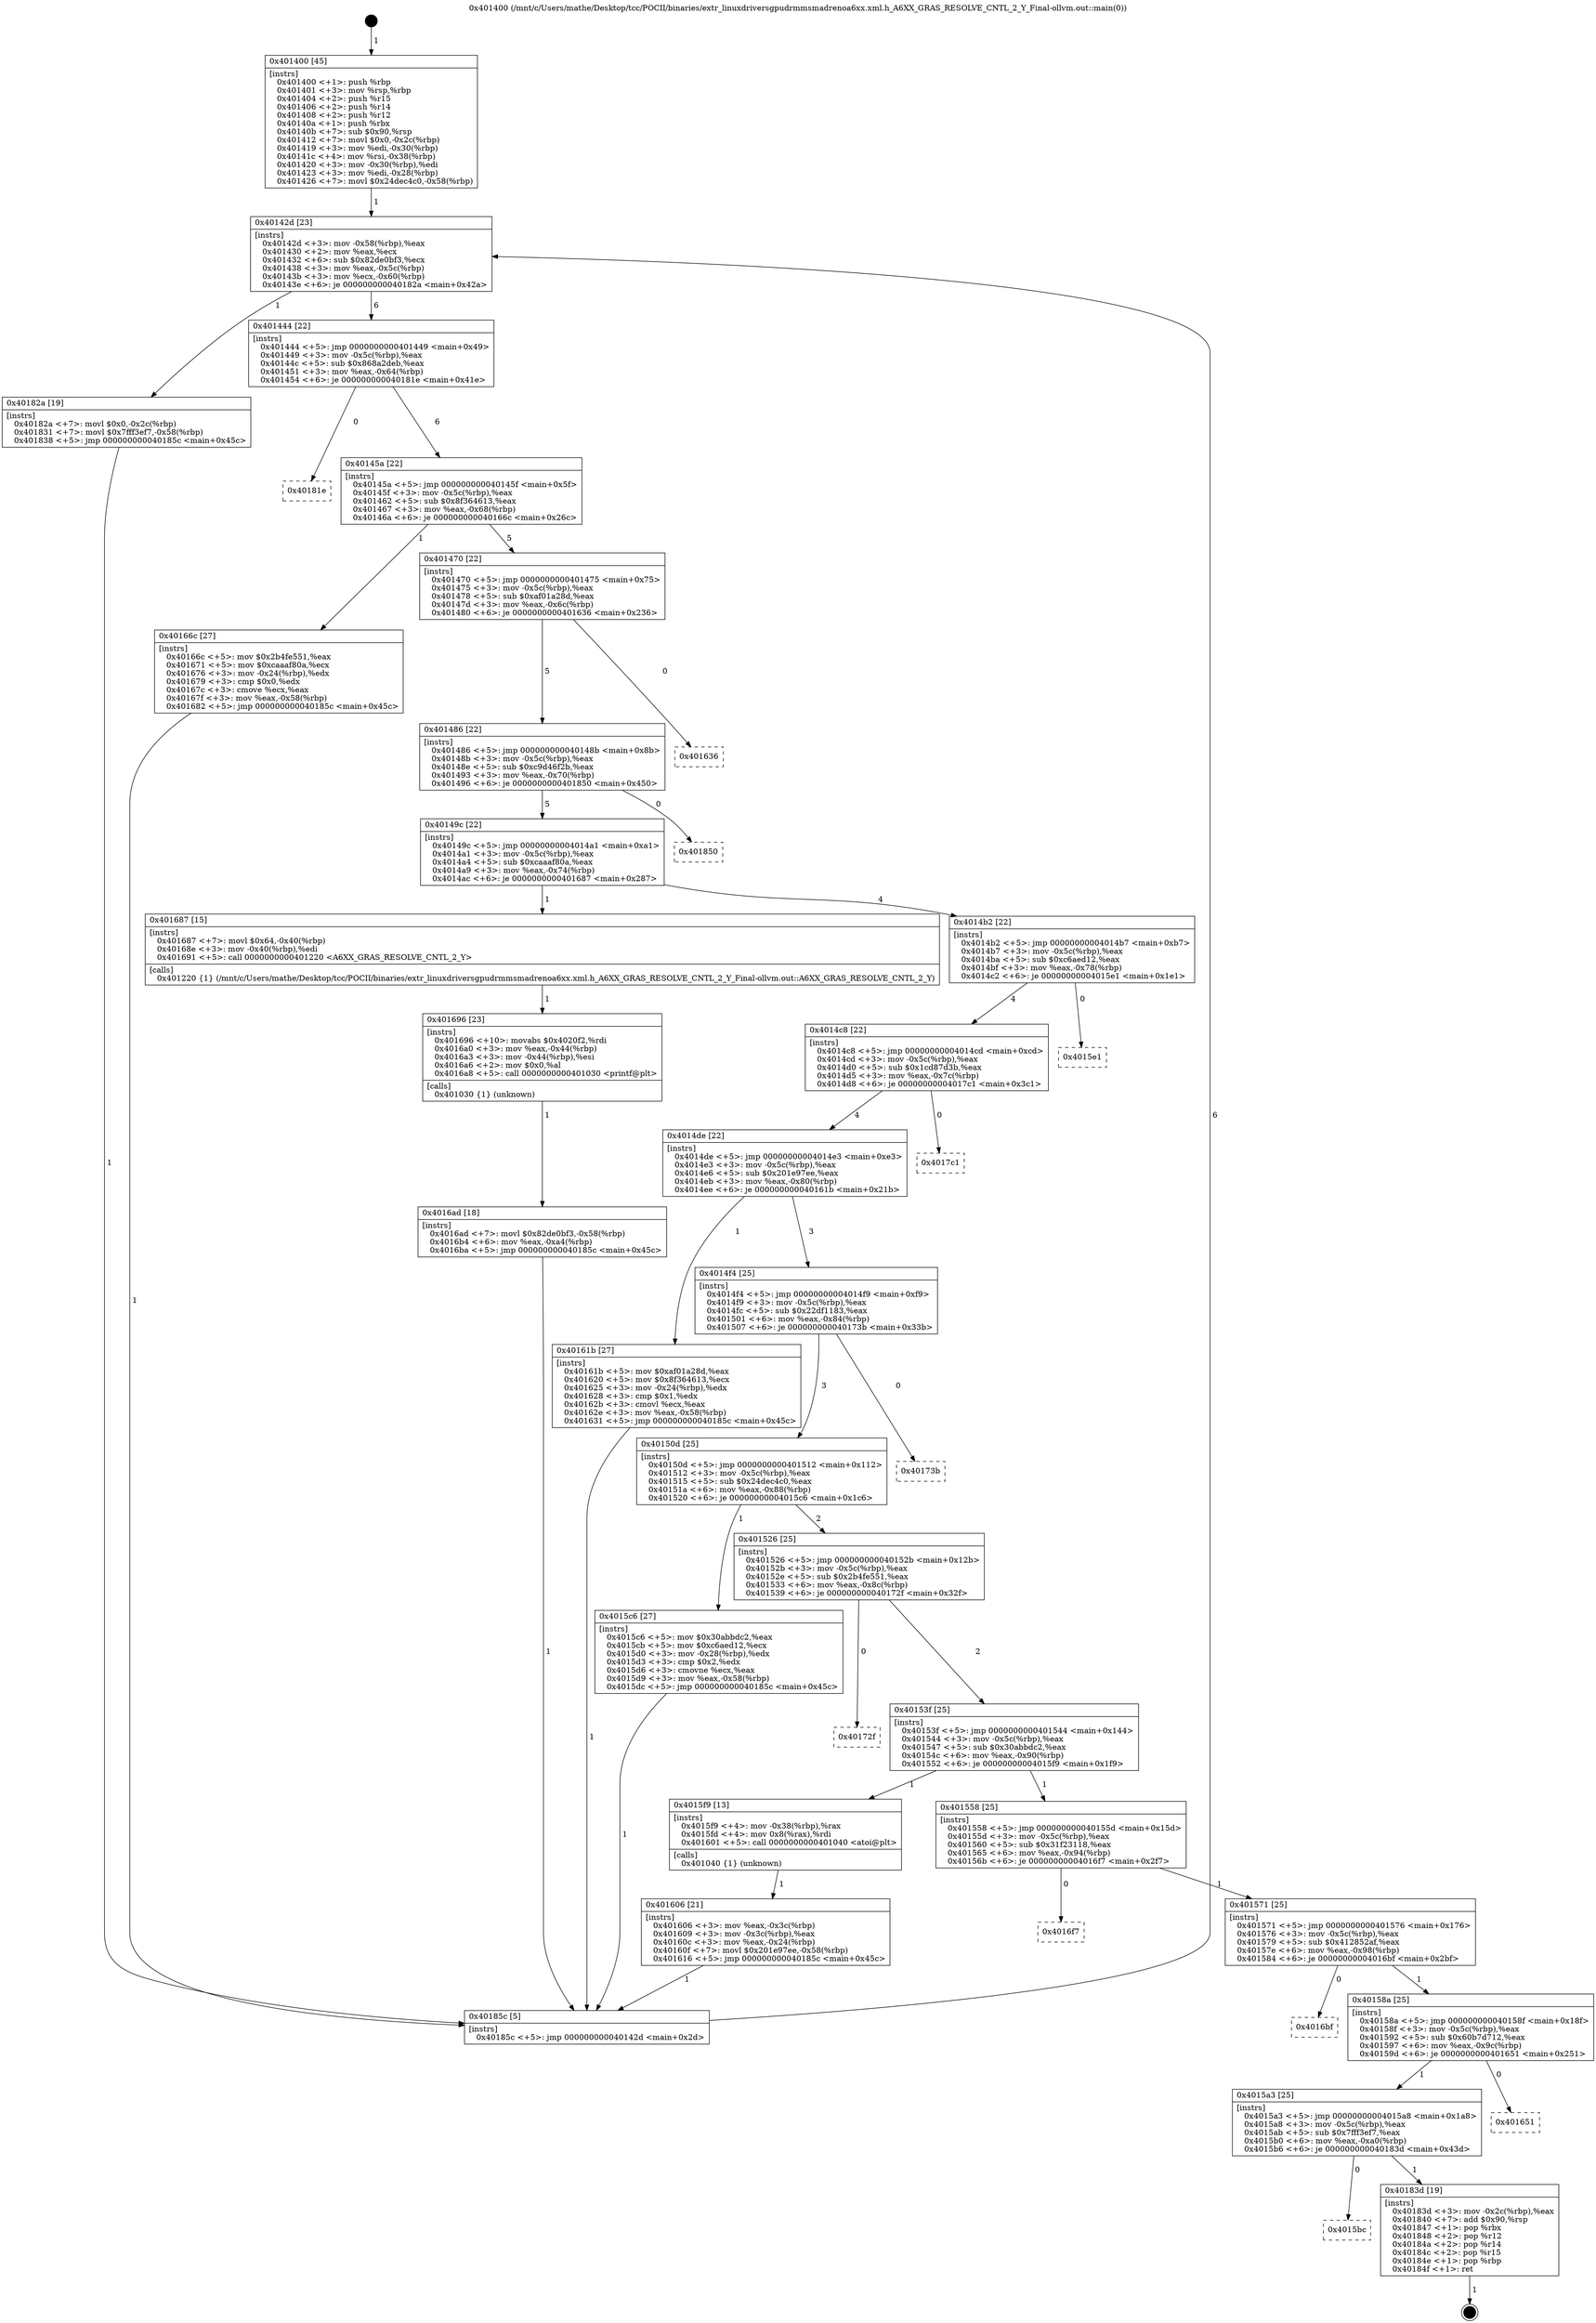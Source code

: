 digraph "0x401400" {
  label = "0x401400 (/mnt/c/Users/mathe/Desktop/tcc/POCII/binaries/extr_linuxdriversgpudrmmsmadrenoa6xx.xml.h_A6XX_GRAS_RESOLVE_CNTL_2_Y_Final-ollvm.out::main(0))"
  labelloc = "t"
  node[shape=record]

  Entry [label="",width=0.3,height=0.3,shape=circle,fillcolor=black,style=filled]
  "0x40142d" [label="{
     0x40142d [23]\l
     | [instrs]\l
     &nbsp;&nbsp;0x40142d \<+3\>: mov -0x58(%rbp),%eax\l
     &nbsp;&nbsp;0x401430 \<+2\>: mov %eax,%ecx\l
     &nbsp;&nbsp;0x401432 \<+6\>: sub $0x82de0bf3,%ecx\l
     &nbsp;&nbsp;0x401438 \<+3\>: mov %eax,-0x5c(%rbp)\l
     &nbsp;&nbsp;0x40143b \<+3\>: mov %ecx,-0x60(%rbp)\l
     &nbsp;&nbsp;0x40143e \<+6\>: je 000000000040182a \<main+0x42a\>\l
  }"]
  "0x40182a" [label="{
     0x40182a [19]\l
     | [instrs]\l
     &nbsp;&nbsp;0x40182a \<+7\>: movl $0x0,-0x2c(%rbp)\l
     &nbsp;&nbsp;0x401831 \<+7\>: movl $0x7fff3ef7,-0x58(%rbp)\l
     &nbsp;&nbsp;0x401838 \<+5\>: jmp 000000000040185c \<main+0x45c\>\l
  }"]
  "0x401444" [label="{
     0x401444 [22]\l
     | [instrs]\l
     &nbsp;&nbsp;0x401444 \<+5\>: jmp 0000000000401449 \<main+0x49\>\l
     &nbsp;&nbsp;0x401449 \<+3\>: mov -0x5c(%rbp),%eax\l
     &nbsp;&nbsp;0x40144c \<+5\>: sub $0x868a2deb,%eax\l
     &nbsp;&nbsp;0x401451 \<+3\>: mov %eax,-0x64(%rbp)\l
     &nbsp;&nbsp;0x401454 \<+6\>: je 000000000040181e \<main+0x41e\>\l
  }"]
  Exit [label="",width=0.3,height=0.3,shape=circle,fillcolor=black,style=filled,peripheries=2]
  "0x40181e" [label="{
     0x40181e\l
  }", style=dashed]
  "0x40145a" [label="{
     0x40145a [22]\l
     | [instrs]\l
     &nbsp;&nbsp;0x40145a \<+5\>: jmp 000000000040145f \<main+0x5f\>\l
     &nbsp;&nbsp;0x40145f \<+3\>: mov -0x5c(%rbp),%eax\l
     &nbsp;&nbsp;0x401462 \<+5\>: sub $0x8f364613,%eax\l
     &nbsp;&nbsp;0x401467 \<+3\>: mov %eax,-0x68(%rbp)\l
     &nbsp;&nbsp;0x40146a \<+6\>: je 000000000040166c \<main+0x26c\>\l
  }"]
  "0x4015bc" [label="{
     0x4015bc\l
  }", style=dashed]
  "0x40166c" [label="{
     0x40166c [27]\l
     | [instrs]\l
     &nbsp;&nbsp;0x40166c \<+5\>: mov $0x2b4fe551,%eax\l
     &nbsp;&nbsp;0x401671 \<+5\>: mov $0xcaaaf80a,%ecx\l
     &nbsp;&nbsp;0x401676 \<+3\>: mov -0x24(%rbp),%edx\l
     &nbsp;&nbsp;0x401679 \<+3\>: cmp $0x0,%edx\l
     &nbsp;&nbsp;0x40167c \<+3\>: cmove %ecx,%eax\l
     &nbsp;&nbsp;0x40167f \<+3\>: mov %eax,-0x58(%rbp)\l
     &nbsp;&nbsp;0x401682 \<+5\>: jmp 000000000040185c \<main+0x45c\>\l
  }"]
  "0x401470" [label="{
     0x401470 [22]\l
     | [instrs]\l
     &nbsp;&nbsp;0x401470 \<+5\>: jmp 0000000000401475 \<main+0x75\>\l
     &nbsp;&nbsp;0x401475 \<+3\>: mov -0x5c(%rbp),%eax\l
     &nbsp;&nbsp;0x401478 \<+5\>: sub $0xaf01a28d,%eax\l
     &nbsp;&nbsp;0x40147d \<+3\>: mov %eax,-0x6c(%rbp)\l
     &nbsp;&nbsp;0x401480 \<+6\>: je 0000000000401636 \<main+0x236\>\l
  }"]
  "0x40183d" [label="{
     0x40183d [19]\l
     | [instrs]\l
     &nbsp;&nbsp;0x40183d \<+3\>: mov -0x2c(%rbp),%eax\l
     &nbsp;&nbsp;0x401840 \<+7\>: add $0x90,%rsp\l
     &nbsp;&nbsp;0x401847 \<+1\>: pop %rbx\l
     &nbsp;&nbsp;0x401848 \<+2\>: pop %r12\l
     &nbsp;&nbsp;0x40184a \<+2\>: pop %r14\l
     &nbsp;&nbsp;0x40184c \<+2\>: pop %r15\l
     &nbsp;&nbsp;0x40184e \<+1\>: pop %rbp\l
     &nbsp;&nbsp;0x40184f \<+1\>: ret\l
  }"]
  "0x401636" [label="{
     0x401636\l
  }", style=dashed]
  "0x401486" [label="{
     0x401486 [22]\l
     | [instrs]\l
     &nbsp;&nbsp;0x401486 \<+5\>: jmp 000000000040148b \<main+0x8b\>\l
     &nbsp;&nbsp;0x40148b \<+3\>: mov -0x5c(%rbp),%eax\l
     &nbsp;&nbsp;0x40148e \<+5\>: sub $0xc9d46f2b,%eax\l
     &nbsp;&nbsp;0x401493 \<+3\>: mov %eax,-0x70(%rbp)\l
     &nbsp;&nbsp;0x401496 \<+6\>: je 0000000000401850 \<main+0x450\>\l
  }"]
  "0x4015a3" [label="{
     0x4015a3 [25]\l
     | [instrs]\l
     &nbsp;&nbsp;0x4015a3 \<+5\>: jmp 00000000004015a8 \<main+0x1a8\>\l
     &nbsp;&nbsp;0x4015a8 \<+3\>: mov -0x5c(%rbp),%eax\l
     &nbsp;&nbsp;0x4015ab \<+5\>: sub $0x7fff3ef7,%eax\l
     &nbsp;&nbsp;0x4015b0 \<+6\>: mov %eax,-0xa0(%rbp)\l
     &nbsp;&nbsp;0x4015b6 \<+6\>: je 000000000040183d \<main+0x43d\>\l
  }"]
  "0x401850" [label="{
     0x401850\l
  }", style=dashed]
  "0x40149c" [label="{
     0x40149c [22]\l
     | [instrs]\l
     &nbsp;&nbsp;0x40149c \<+5\>: jmp 00000000004014a1 \<main+0xa1\>\l
     &nbsp;&nbsp;0x4014a1 \<+3\>: mov -0x5c(%rbp),%eax\l
     &nbsp;&nbsp;0x4014a4 \<+5\>: sub $0xcaaaf80a,%eax\l
     &nbsp;&nbsp;0x4014a9 \<+3\>: mov %eax,-0x74(%rbp)\l
     &nbsp;&nbsp;0x4014ac \<+6\>: je 0000000000401687 \<main+0x287\>\l
  }"]
  "0x401651" [label="{
     0x401651\l
  }", style=dashed]
  "0x401687" [label="{
     0x401687 [15]\l
     | [instrs]\l
     &nbsp;&nbsp;0x401687 \<+7\>: movl $0x64,-0x40(%rbp)\l
     &nbsp;&nbsp;0x40168e \<+3\>: mov -0x40(%rbp),%edi\l
     &nbsp;&nbsp;0x401691 \<+5\>: call 0000000000401220 \<A6XX_GRAS_RESOLVE_CNTL_2_Y\>\l
     | [calls]\l
     &nbsp;&nbsp;0x401220 \{1\} (/mnt/c/Users/mathe/Desktop/tcc/POCII/binaries/extr_linuxdriversgpudrmmsmadrenoa6xx.xml.h_A6XX_GRAS_RESOLVE_CNTL_2_Y_Final-ollvm.out::A6XX_GRAS_RESOLVE_CNTL_2_Y)\l
  }"]
  "0x4014b2" [label="{
     0x4014b2 [22]\l
     | [instrs]\l
     &nbsp;&nbsp;0x4014b2 \<+5\>: jmp 00000000004014b7 \<main+0xb7\>\l
     &nbsp;&nbsp;0x4014b7 \<+3\>: mov -0x5c(%rbp),%eax\l
     &nbsp;&nbsp;0x4014ba \<+5\>: sub $0xc6aed12,%eax\l
     &nbsp;&nbsp;0x4014bf \<+3\>: mov %eax,-0x78(%rbp)\l
     &nbsp;&nbsp;0x4014c2 \<+6\>: je 00000000004015e1 \<main+0x1e1\>\l
  }"]
  "0x40158a" [label="{
     0x40158a [25]\l
     | [instrs]\l
     &nbsp;&nbsp;0x40158a \<+5\>: jmp 000000000040158f \<main+0x18f\>\l
     &nbsp;&nbsp;0x40158f \<+3\>: mov -0x5c(%rbp),%eax\l
     &nbsp;&nbsp;0x401592 \<+5\>: sub $0x60b7d712,%eax\l
     &nbsp;&nbsp;0x401597 \<+6\>: mov %eax,-0x9c(%rbp)\l
     &nbsp;&nbsp;0x40159d \<+6\>: je 0000000000401651 \<main+0x251\>\l
  }"]
  "0x4015e1" [label="{
     0x4015e1\l
  }", style=dashed]
  "0x4014c8" [label="{
     0x4014c8 [22]\l
     | [instrs]\l
     &nbsp;&nbsp;0x4014c8 \<+5\>: jmp 00000000004014cd \<main+0xcd\>\l
     &nbsp;&nbsp;0x4014cd \<+3\>: mov -0x5c(%rbp),%eax\l
     &nbsp;&nbsp;0x4014d0 \<+5\>: sub $0x1cd87d3b,%eax\l
     &nbsp;&nbsp;0x4014d5 \<+3\>: mov %eax,-0x7c(%rbp)\l
     &nbsp;&nbsp;0x4014d8 \<+6\>: je 00000000004017c1 \<main+0x3c1\>\l
  }"]
  "0x4016bf" [label="{
     0x4016bf\l
  }", style=dashed]
  "0x4017c1" [label="{
     0x4017c1\l
  }", style=dashed]
  "0x4014de" [label="{
     0x4014de [22]\l
     | [instrs]\l
     &nbsp;&nbsp;0x4014de \<+5\>: jmp 00000000004014e3 \<main+0xe3\>\l
     &nbsp;&nbsp;0x4014e3 \<+3\>: mov -0x5c(%rbp),%eax\l
     &nbsp;&nbsp;0x4014e6 \<+5\>: sub $0x201e97ee,%eax\l
     &nbsp;&nbsp;0x4014eb \<+3\>: mov %eax,-0x80(%rbp)\l
     &nbsp;&nbsp;0x4014ee \<+6\>: je 000000000040161b \<main+0x21b\>\l
  }"]
  "0x401571" [label="{
     0x401571 [25]\l
     | [instrs]\l
     &nbsp;&nbsp;0x401571 \<+5\>: jmp 0000000000401576 \<main+0x176\>\l
     &nbsp;&nbsp;0x401576 \<+3\>: mov -0x5c(%rbp),%eax\l
     &nbsp;&nbsp;0x401579 \<+5\>: sub $0x412852af,%eax\l
     &nbsp;&nbsp;0x40157e \<+6\>: mov %eax,-0x98(%rbp)\l
     &nbsp;&nbsp;0x401584 \<+6\>: je 00000000004016bf \<main+0x2bf\>\l
  }"]
  "0x40161b" [label="{
     0x40161b [27]\l
     | [instrs]\l
     &nbsp;&nbsp;0x40161b \<+5\>: mov $0xaf01a28d,%eax\l
     &nbsp;&nbsp;0x401620 \<+5\>: mov $0x8f364613,%ecx\l
     &nbsp;&nbsp;0x401625 \<+3\>: mov -0x24(%rbp),%edx\l
     &nbsp;&nbsp;0x401628 \<+3\>: cmp $0x1,%edx\l
     &nbsp;&nbsp;0x40162b \<+3\>: cmovl %ecx,%eax\l
     &nbsp;&nbsp;0x40162e \<+3\>: mov %eax,-0x58(%rbp)\l
     &nbsp;&nbsp;0x401631 \<+5\>: jmp 000000000040185c \<main+0x45c\>\l
  }"]
  "0x4014f4" [label="{
     0x4014f4 [25]\l
     | [instrs]\l
     &nbsp;&nbsp;0x4014f4 \<+5\>: jmp 00000000004014f9 \<main+0xf9\>\l
     &nbsp;&nbsp;0x4014f9 \<+3\>: mov -0x5c(%rbp),%eax\l
     &nbsp;&nbsp;0x4014fc \<+5\>: sub $0x22df1183,%eax\l
     &nbsp;&nbsp;0x401501 \<+6\>: mov %eax,-0x84(%rbp)\l
     &nbsp;&nbsp;0x401507 \<+6\>: je 000000000040173b \<main+0x33b\>\l
  }"]
  "0x4016f7" [label="{
     0x4016f7\l
  }", style=dashed]
  "0x40173b" [label="{
     0x40173b\l
  }", style=dashed]
  "0x40150d" [label="{
     0x40150d [25]\l
     | [instrs]\l
     &nbsp;&nbsp;0x40150d \<+5\>: jmp 0000000000401512 \<main+0x112\>\l
     &nbsp;&nbsp;0x401512 \<+3\>: mov -0x5c(%rbp),%eax\l
     &nbsp;&nbsp;0x401515 \<+5\>: sub $0x24dec4c0,%eax\l
     &nbsp;&nbsp;0x40151a \<+6\>: mov %eax,-0x88(%rbp)\l
     &nbsp;&nbsp;0x401520 \<+6\>: je 00000000004015c6 \<main+0x1c6\>\l
  }"]
  "0x4016ad" [label="{
     0x4016ad [18]\l
     | [instrs]\l
     &nbsp;&nbsp;0x4016ad \<+7\>: movl $0x82de0bf3,-0x58(%rbp)\l
     &nbsp;&nbsp;0x4016b4 \<+6\>: mov %eax,-0xa4(%rbp)\l
     &nbsp;&nbsp;0x4016ba \<+5\>: jmp 000000000040185c \<main+0x45c\>\l
  }"]
  "0x4015c6" [label="{
     0x4015c6 [27]\l
     | [instrs]\l
     &nbsp;&nbsp;0x4015c6 \<+5\>: mov $0x30abbdc2,%eax\l
     &nbsp;&nbsp;0x4015cb \<+5\>: mov $0xc6aed12,%ecx\l
     &nbsp;&nbsp;0x4015d0 \<+3\>: mov -0x28(%rbp),%edx\l
     &nbsp;&nbsp;0x4015d3 \<+3\>: cmp $0x2,%edx\l
     &nbsp;&nbsp;0x4015d6 \<+3\>: cmovne %ecx,%eax\l
     &nbsp;&nbsp;0x4015d9 \<+3\>: mov %eax,-0x58(%rbp)\l
     &nbsp;&nbsp;0x4015dc \<+5\>: jmp 000000000040185c \<main+0x45c\>\l
  }"]
  "0x401526" [label="{
     0x401526 [25]\l
     | [instrs]\l
     &nbsp;&nbsp;0x401526 \<+5\>: jmp 000000000040152b \<main+0x12b\>\l
     &nbsp;&nbsp;0x40152b \<+3\>: mov -0x5c(%rbp),%eax\l
     &nbsp;&nbsp;0x40152e \<+5\>: sub $0x2b4fe551,%eax\l
     &nbsp;&nbsp;0x401533 \<+6\>: mov %eax,-0x8c(%rbp)\l
     &nbsp;&nbsp;0x401539 \<+6\>: je 000000000040172f \<main+0x32f\>\l
  }"]
  "0x40185c" [label="{
     0x40185c [5]\l
     | [instrs]\l
     &nbsp;&nbsp;0x40185c \<+5\>: jmp 000000000040142d \<main+0x2d\>\l
  }"]
  "0x401400" [label="{
     0x401400 [45]\l
     | [instrs]\l
     &nbsp;&nbsp;0x401400 \<+1\>: push %rbp\l
     &nbsp;&nbsp;0x401401 \<+3\>: mov %rsp,%rbp\l
     &nbsp;&nbsp;0x401404 \<+2\>: push %r15\l
     &nbsp;&nbsp;0x401406 \<+2\>: push %r14\l
     &nbsp;&nbsp;0x401408 \<+2\>: push %r12\l
     &nbsp;&nbsp;0x40140a \<+1\>: push %rbx\l
     &nbsp;&nbsp;0x40140b \<+7\>: sub $0x90,%rsp\l
     &nbsp;&nbsp;0x401412 \<+7\>: movl $0x0,-0x2c(%rbp)\l
     &nbsp;&nbsp;0x401419 \<+3\>: mov %edi,-0x30(%rbp)\l
     &nbsp;&nbsp;0x40141c \<+4\>: mov %rsi,-0x38(%rbp)\l
     &nbsp;&nbsp;0x401420 \<+3\>: mov -0x30(%rbp),%edi\l
     &nbsp;&nbsp;0x401423 \<+3\>: mov %edi,-0x28(%rbp)\l
     &nbsp;&nbsp;0x401426 \<+7\>: movl $0x24dec4c0,-0x58(%rbp)\l
  }"]
  "0x401696" [label="{
     0x401696 [23]\l
     | [instrs]\l
     &nbsp;&nbsp;0x401696 \<+10\>: movabs $0x4020f2,%rdi\l
     &nbsp;&nbsp;0x4016a0 \<+3\>: mov %eax,-0x44(%rbp)\l
     &nbsp;&nbsp;0x4016a3 \<+3\>: mov -0x44(%rbp),%esi\l
     &nbsp;&nbsp;0x4016a6 \<+2\>: mov $0x0,%al\l
     &nbsp;&nbsp;0x4016a8 \<+5\>: call 0000000000401030 \<printf@plt\>\l
     | [calls]\l
     &nbsp;&nbsp;0x401030 \{1\} (unknown)\l
  }"]
  "0x40172f" [label="{
     0x40172f\l
  }", style=dashed]
  "0x40153f" [label="{
     0x40153f [25]\l
     | [instrs]\l
     &nbsp;&nbsp;0x40153f \<+5\>: jmp 0000000000401544 \<main+0x144\>\l
     &nbsp;&nbsp;0x401544 \<+3\>: mov -0x5c(%rbp),%eax\l
     &nbsp;&nbsp;0x401547 \<+5\>: sub $0x30abbdc2,%eax\l
     &nbsp;&nbsp;0x40154c \<+6\>: mov %eax,-0x90(%rbp)\l
     &nbsp;&nbsp;0x401552 \<+6\>: je 00000000004015f9 \<main+0x1f9\>\l
  }"]
  "0x401606" [label="{
     0x401606 [21]\l
     | [instrs]\l
     &nbsp;&nbsp;0x401606 \<+3\>: mov %eax,-0x3c(%rbp)\l
     &nbsp;&nbsp;0x401609 \<+3\>: mov -0x3c(%rbp),%eax\l
     &nbsp;&nbsp;0x40160c \<+3\>: mov %eax,-0x24(%rbp)\l
     &nbsp;&nbsp;0x40160f \<+7\>: movl $0x201e97ee,-0x58(%rbp)\l
     &nbsp;&nbsp;0x401616 \<+5\>: jmp 000000000040185c \<main+0x45c\>\l
  }"]
  "0x4015f9" [label="{
     0x4015f9 [13]\l
     | [instrs]\l
     &nbsp;&nbsp;0x4015f9 \<+4\>: mov -0x38(%rbp),%rax\l
     &nbsp;&nbsp;0x4015fd \<+4\>: mov 0x8(%rax),%rdi\l
     &nbsp;&nbsp;0x401601 \<+5\>: call 0000000000401040 \<atoi@plt\>\l
     | [calls]\l
     &nbsp;&nbsp;0x401040 \{1\} (unknown)\l
  }"]
  "0x401558" [label="{
     0x401558 [25]\l
     | [instrs]\l
     &nbsp;&nbsp;0x401558 \<+5\>: jmp 000000000040155d \<main+0x15d\>\l
     &nbsp;&nbsp;0x40155d \<+3\>: mov -0x5c(%rbp),%eax\l
     &nbsp;&nbsp;0x401560 \<+5\>: sub $0x31f23118,%eax\l
     &nbsp;&nbsp;0x401565 \<+6\>: mov %eax,-0x94(%rbp)\l
     &nbsp;&nbsp;0x40156b \<+6\>: je 00000000004016f7 \<main+0x2f7\>\l
  }"]
  Entry -> "0x401400" [label=" 1"]
  "0x40142d" -> "0x40182a" [label=" 1"]
  "0x40142d" -> "0x401444" [label=" 6"]
  "0x40183d" -> Exit [label=" 1"]
  "0x401444" -> "0x40181e" [label=" 0"]
  "0x401444" -> "0x40145a" [label=" 6"]
  "0x4015a3" -> "0x4015bc" [label=" 0"]
  "0x40145a" -> "0x40166c" [label=" 1"]
  "0x40145a" -> "0x401470" [label=" 5"]
  "0x4015a3" -> "0x40183d" [label=" 1"]
  "0x401470" -> "0x401636" [label=" 0"]
  "0x401470" -> "0x401486" [label=" 5"]
  "0x40158a" -> "0x4015a3" [label=" 1"]
  "0x401486" -> "0x401850" [label=" 0"]
  "0x401486" -> "0x40149c" [label=" 5"]
  "0x40158a" -> "0x401651" [label=" 0"]
  "0x40149c" -> "0x401687" [label=" 1"]
  "0x40149c" -> "0x4014b2" [label=" 4"]
  "0x401571" -> "0x40158a" [label=" 1"]
  "0x4014b2" -> "0x4015e1" [label=" 0"]
  "0x4014b2" -> "0x4014c8" [label=" 4"]
  "0x401571" -> "0x4016bf" [label=" 0"]
  "0x4014c8" -> "0x4017c1" [label=" 0"]
  "0x4014c8" -> "0x4014de" [label=" 4"]
  "0x401558" -> "0x401571" [label=" 1"]
  "0x4014de" -> "0x40161b" [label=" 1"]
  "0x4014de" -> "0x4014f4" [label=" 3"]
  "0x401558" -> "0x4016f7" [label=" 0"]
  "0x4014f4" -> "0x40173b" [label=" 0"]
  "0x4014f4" -> "0x40150d" [label=" 3"]
  "0x40182a" -> "0x40185c" [label=" 1"]
  "0x40150d" -> "0x4015c6" [label=" 1"]
  "0x40150d" -> "0x401526" [label=" 2"]
  "0x4015c6" -> "0x40185c" [label=" 1"]
  "0x401400" -> "0x40142d" [label=" 1"]
  "0x40185c" -> "0x40142d" [label=" 6"]
  "0x4016ad" -> "0x40185c" [label=" 1"]
  "0x401526" -> "0x40172f" [label=" 0"]
  "0x401526" -> "0x40153f" [label=" 2"]
  "0x401696" -> "0x4016ad" [label=" 1"]
  "0x40153f" -> "0x4015f9" [label=" 1"]
  "0x40153f" -> "0x401558" [label=" 1"]
  "0x4015f9" -> "0x401606" [label=" 1"]
  "0x401606" -> "0x40185c" [label=" 1"]
  "0x40161b" -> "0x40185c" [label=" 1"]
  "0x40166c" -> "0x40185c" [label=" 1"]
  "0x401687" -> "0x401696" [label=" 1"]
}
